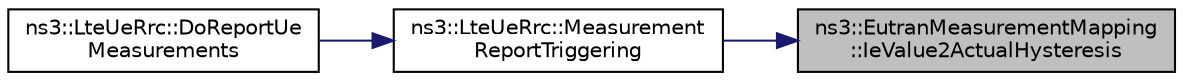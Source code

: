 digraph "ns3::EutranMeasurementMapping::IeValue2ActualHysteresis"
{
 // LATEX_PDF_SIZE
  edge [fontname="Helvetica",fontsize="10",labelfontname="Helvetica",labelfontsize="10"];
  node [fontname="Helvetica",fontsize="10",shape=record];
  rankdir="RL";
  Node1 [label="ns3::EutranMeasurementMapping\l::IeValue2ActualHysteresis",height=0.2,width=0.4,color="black", fillcolor="grey75", style="filled", fontcolor="black",tooltip="Returns the actual value of a hysteresis parameter."];
  Node1 -> Node2 [dir="back",color="midnightblue",fontsize="10",style="solid",fontname="Helvetica"];
  Node2 [label="ns3::LteUeRrc::Measurement\lReportTriggering",height=0.2,width=0.4,color="black", fillcolor="white", style="filled",URL="$classns3_1_1_lte_ue_rrc.html#a992083d5b0928a7a88882bede99afd2b",tooltip="Evaluate the reporting criteria of a measurement identity and invoke some reporting actions based on ..."];
  Node2 -> Node3 [dir="back",color="midnightblue",fontsize="10",style="solid",fontname="Helvetica"];
  Node3 [label="ns3::LteUeRrc::DoReportUe\lMeasurements",height=0.2,width=0.4,color="black", fillcolor="white", style="filled",URL="$classns3_1_1_lte_ue_rrc.html#a95f2a735a6762703344d1d829d7df5db",tooltip="Report UE measurements function."];
}
